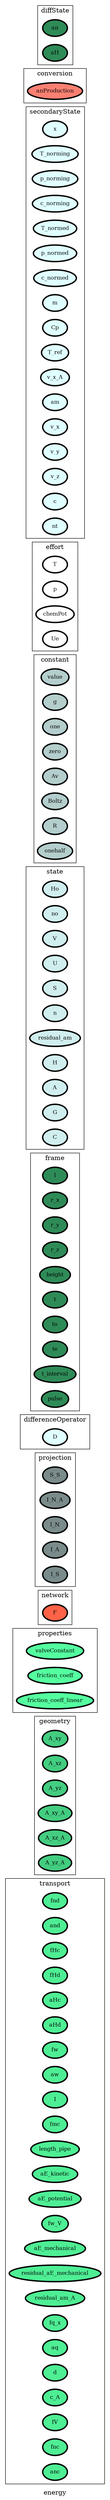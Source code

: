 digraph energy {
label=energy;
rankdir=LR;
subgraph cluster_energy___transport {
label=transport;
rankdir=LR;
V_101 [fillcolor=seagreen2, fontsize=12, label=fnd, penwidth=3, style=filled];
V_104 [fillcolor=seagreen2, fontsize=12, label=and, penwidth=3, style=filled];
V_109 [fillcolor=seagreen2, fontsize=12, label=fHc, penwidth=3, style=filled];
V_110 [fillcolor=seagreen2, fontsize=12, label=fHd, penwidth=3, style=filled];
V_111 [fillcolor=seagreen2, fontsize=12, label=aHc, penwidth=3, style=filled];
V_112 [fillcolor=seagreen2, fontsize=12, label=aHd, penwidth=3, style=filled];
V_141 [fillcolor=seagreen2, fontsize=12, label=fw, penwidth=3, style=filled];
V_142 [fillcolor=seagreen2, fontsize=12, label=aw, penwidth=3, style=filled];
V_166 [fillcolor=seagreen2, fontsize=12, label=I, penwidth=3, style=filled];
V_188 [fillcolor=seagreen2, fontsize=12, label=fmc, penwidth=3, style=filled];
V_196 [fillcolor=seagreen2, fontsize=12, label=length_pipe, penwidth=3, style=filled];
V_200 [fillcolor=seagreen2, fontsize=12, label=aE_kinetic, penwidth=3, style=filled];
V_201 [fillcolor=seagreen2, fontsize=12, label=aE_potential, penwidth=3, style=filled];
V_205 [fillcolor=seagreen2, fontsize=12, label=fw_V, penwidth=3, style=filled];
V_206 [fillcolor=seagreen2, fontsize=12, label=aE_mechanical, penwidth=3, style=filled];
V_207 [fillcolor=seagreen2, fontsize=12, label=residual_aE_mechanical, penwidth=3, style=filled];
V_210 [fillcolor=seagreen2, fontsize=12, label=residual_am_A, penwidth=3, style=filled];
V_83 [fillcolor=seagreen2, fontsize=12, label=fq_x, penwidth=3, style=filled];
V_84 [fillcolor=seagreen2, fontsize=12, label=aq, penwidth=3, style=filled];
V_86 [fillcolor=seagreen2, fontsize=12, label=d, penwidth=3, style=filled];
V_87 [fillcolor=seagreen2, fontsize=12, label=c_A, penwidth=3, style=filled];
V_91 [fillcolor=seagreen2, fontsize=12, label=fV, penwidth=3, style=filled];
V_92 [fillcolor=seagreen2, fontsize=12, label=fnc, penwidth=3, style=filled];
V_93 [fillcolor=seagreen2, fontsize=12, label=anc, penwidth=3, style=filled];
}

subgraph cluster_energy___geometry {
label=geometry;
rankdir=LR;
V_65 [fillcolor=seagreen3, fontsize=12, label=A_xy, penwidth=3, style=filled];
V_66 [fillcolor=seagreen3, fontsize=12, label=A_xz, penwidth=3, style=filled];
V_67 [fillcolor=seagreen3, fontsize=12, label=A_yz, penwidth=3, style=filled];
V_68 [fillcolor=seagreen3, fontsize=12, label=A_xy_A, penwidth=3, style=filled];
V_69 [fillcolor=seagreen3, fontsize=12, label=A_xz_A, penwidth=3, style=filled];
V_70 [fillcolor=seagreen3, fontsize=12, label=A_yz_A, penwidth=3, style=filled];
}

subgraph cluster_energy___properties {
label=properties;
rankdir=LR;
V_186 [fillcolor=seagreen1, fontsize=12, label=valveConstant, penwidth=3, style=filled];
V_191 [fillcolor=seagreen1, fontsize=12, label=friction_coeff, penwidth=3, style=filled];
V_203 [fillcolor=seagreen1, fontsize=12, label=friction_coeff_linear, penwidth=3, style=filled];
}

subgraph cluster_energy___network {
label=network;
rankdir=LR;
V_10 [fillcolor=tomato, fontsize=12, label=F, penwidth=3, style=filled];
}

subgraph cluster_energy___projection {
label=projection;
rankdir=LR;
V_170 [fillcolor=lightcyan4, fontsize=12, label=S_S, penwidth=3, style=filled];
V_48 [fillcolor=lightcyan4, fontsize=12, label=I_N_A, penwidth=3, style=filled];
V_96 [fillcolor=lightcyan4, fontsize=12, label=I_N, penwidth=3, style=filled];
V_97 [fillcolor=lightcyan4, fontsize=12, label=I_A, penwidth=3, style=filled];
V_98 [fillcolor=lightcyan4, fontsize=12, label=I_S, penwidth=3, style=filled];
}

subgraph cluster_energy___differenceOperator {
label=differenceOperator;
rankdir=LR;
V_64 [fillcolor=lightcyan, fontsize=12, label=D, penwidth=3, style=filled];
}

subgraph cluster_energy___frame {
label=frame;
rankdir=LR;
V_11 [fillcolor=seagreen4, fontsize=12, label=l, penwidth=3, style=filled];
V_12 [fillcolor=seagreen4, fontsize=12, label=r_x, penwidth=3, style=filled];
V_13 [fillcolor=seagreen4, fontsize=12, label=r_y, penwidth=3, style=filled];
V_14 [fillcolor=seagreen4, fontsize=12, label=r_z, penwidth=3, style=filled];
V_189 [fillcolor=seagreen4, fontsize=12, label=height, penwidth=3, style=filled];
V_4 [fillcolor=seagreen4, fontsize=12, label=t, penwidth=3, style=filled];
V_5 [fillcolor=seagreen4, fontsize=12, label=to, penwidth=3, style=filled];
V_6 [fillcolor=seagreen4, fontsize=12, label=te, penwidth=3, style=filled];
V_7 [fillcolor=seagreen4, fontsize=12, label=t_interval, penwidth=3, style=filled];
V_9 [fillcolor=seagreen4, fontsize=12, label=pulse, penwidth=3, style=filled];
}

subgraph cluster_energy___state {
label=state;
rankdir=LR;
V_144 [fillcolor=lightcyan2, fontsize=12, label=Ho, penwidth=3, style=filled];
V_145 [fillcolor=lightcyan2, fontsize=12, label=no, penwidth=3, style=filled];
V_15 [fillcolor=lightcyan2, fontsize=12, label=V, penwidth=3, style=filled];
V_16 [fillcolor=lightcyan2, fontsize=12, label=U, penwidth=3, style=filled];
V_17 [fillcolor=lightcyan2, fontsize=12, label=S, penwidth=3, style=filled];
V_18 [fillcolor=lightcyan2, fontsize=12, label=n, penwidth=3, style=filled];
V_209 [fillcolor=lightcyan2, fontsize=12, label=residual_am, penwidth=3, style=filled];
V_22 [fillcolor=lightcyan2, fontsize=12, label=H, penwidth=3, style=filled];
V_23 [fillcolor=lightcyan2, fontsize=12, label=A, penwidth=3, style=filled];
V_24 [fillcolor=lightcyan2, fontsize=12, label=G, penwidth=3, style=filled];
V_25 [fillcolor=lightcyan2, fontsize=12, label=C, penwidth=3, style=filled];
}

subgraph cluster_energy___constant {
label=constant;
rankdir=LR;
V_1 [fillcolor=lightcyan3, fontsize=12, label=value, penwidth=3, style=filled];
V_190 [fillcolor=lightcyan3, fontsize=12, label=g, penwidth=3, style=filled];
V_2 [fillcolor=lightcyan3, fontsize=12, label=one, penwidth=3, style=filled];
V_3 [fillcolor=lightcyan3, fontsize=12, label=zero, penwidth=3, style=filled];
V_32 [fillcolor=lightcyan3, fontsize=12, label=Av, penwidth=3, style=filled];
V_33 [fillcolor=lightcyan3, fontsize=12, label=Boltz, penwidth=3, style=filled];
V_34 [fillcolor=lightcyan3, fontsize=12, label=R, penwidth=3, style=filled];
V_8 [fillcolor=lightcyan3, fontsize=12, label=onehalf, penwidth=3, style=filled];
}

subgraph cluster_energy___effort {
label=effort;
rankdir=LR;
V_19 [fillcolor=white, fontsize=12, label=T, penwidth=3, style=filled];
V_20 [fillcolor=white, fontsize=12, label=p, penwidth=3, style=filled];
V_21 [fillcolor=white, fontsize=12, label=chemPot, penwidth=3, style=filled];
V_35 [fillcolor=white, fontsize=12, label=Ue, penwidth=3, style=filled];
}

subgraph cluster_energy___secondaryState {
label=secondaryState;
rankdir=LR;
V_100 [fillcolor=lightcyan1, fontsize=12, label=x, penwidth=3, style=filled];
V_146 [fillcolor=lightcyan1, fontsize=12, label=T_norming, penwidth=3, style=filled];
V_147 [fillcolor=lightcyan1, fontsize=12, label=p_norming, penwidth=3, style=filled];
V_148 [fillcolor=lightcyan1, fontsize=12, label=c_norming, penwidth=3, style=filled];
V_149 [fillcolor=lightcyan1, fontsize=12, label=T_normed, penwidth=3, style=filled];
V_150 [fillcolor=lightcyan1, fontsize=12, label=p_normed, penwidth=3, style=filled];
V_151 [fillcolor=lightcyan1, fontsize=12, label=c_normed, penwidth=3, style=filled];
V_174 [fillcolor=lightcyan1, fontsize=12, label=m, penwidth=3, style=filled];
V_175 [fillcolor=lightcyan1, fontsize=12, label=Cp, penwidth=3, style=filled];
V_176 [fillcolor=lightcyan1, fontsize=12, label=T_ref, penwidth=3, style=filled];
V_192 [fillcolor=lightcyan1, fontsize=12, label=v_x_A, penwidth=3, style=filled];
V_208 [fillcolor=lightcyan1, fontsize=12, label=am, penwidth=3, style=filled];
V_27 [fillcolor=lightcyan1, fontsize=12, label=v_x, penwidth=3, style=filled];
V_28 [fillcolor=lightcyan1, fontsize=12, label=v_y, penwidth=3, style=filled];
V_29 [fillcolor=lightcyan1, fontsize=12, label=v_z, penwidth=3, style=filled];
V_85 [fillcolor=lightcyan1, fontsize=12, label=c, penwidth=3, style=filled];
V_99 [fillcolor=lightcyan1, fontsize=12, label=nt, penwidth=3, style=filled];
}

subgraph cluster_energy___conversion {
label=conversion;
rankdir=LR;
V_138 [fillcolor=salmon, fontsize=12, label=anProduction, penwidth=3, style=filled];
}

subgraph cluster_energy___diffState {
label=diffState;
rankdir=LR;
V_139 [fillcolor=seagreen, fontsize=12, label=an, penwidth=3, style=filled];
V_143 [fillcolor=seagreen, fontsize=12, label=aH, penwidth=3, style=filled];
}

subgraph cluster_energy___internalTransport {
label=internalTransport;
rankdir=LR;
}

}
